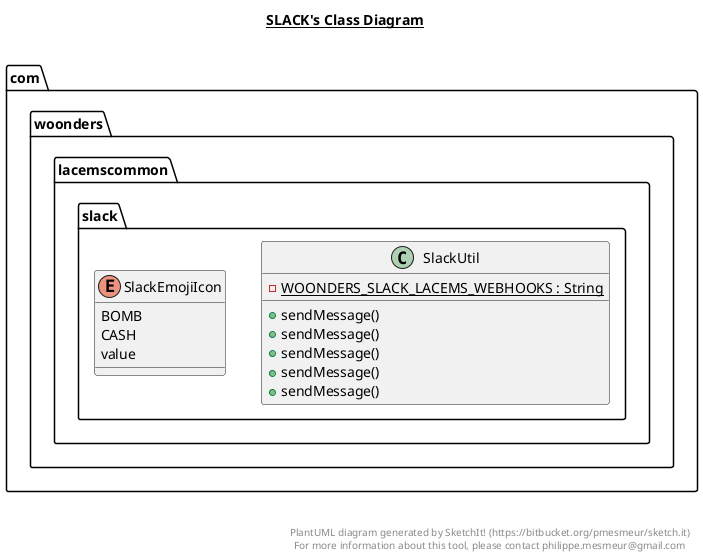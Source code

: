 @startuml

title __SLACK's Class Diagram__\n

  namespace com.woonders.lacemscommon {
    namespace slack {
      class com.woonders.lacemscommon.slack.SlackUtil {
          {static} - WOONDERS_SLACK_LACEMS_WEBHOOKS : String
          + sendMessage()
          + sendMessage()
          + sendMessage()
          + sendMessage()
          + sendMessage()
      }
    }
  }
  

  namespace com.woonders.lacemscommon {
    namespace slack {
      enum SlackEmojiIcon {
        BOMB
        CASH
        value
      }
    }
  }
  

  com.woonders.lacemscommon.slack.SlackUtil +-down- com.woonders.lacemscommon.slack.SlackUtil.SlackEmojiIcon


right footer


PlantUML diagram generated by SketchIt! (https://bitbucket.org/pmesmeur/sketch.it)
For more information about this tool, please contact philippe.mesmeur@gmail.com
endfooter

@enduml
